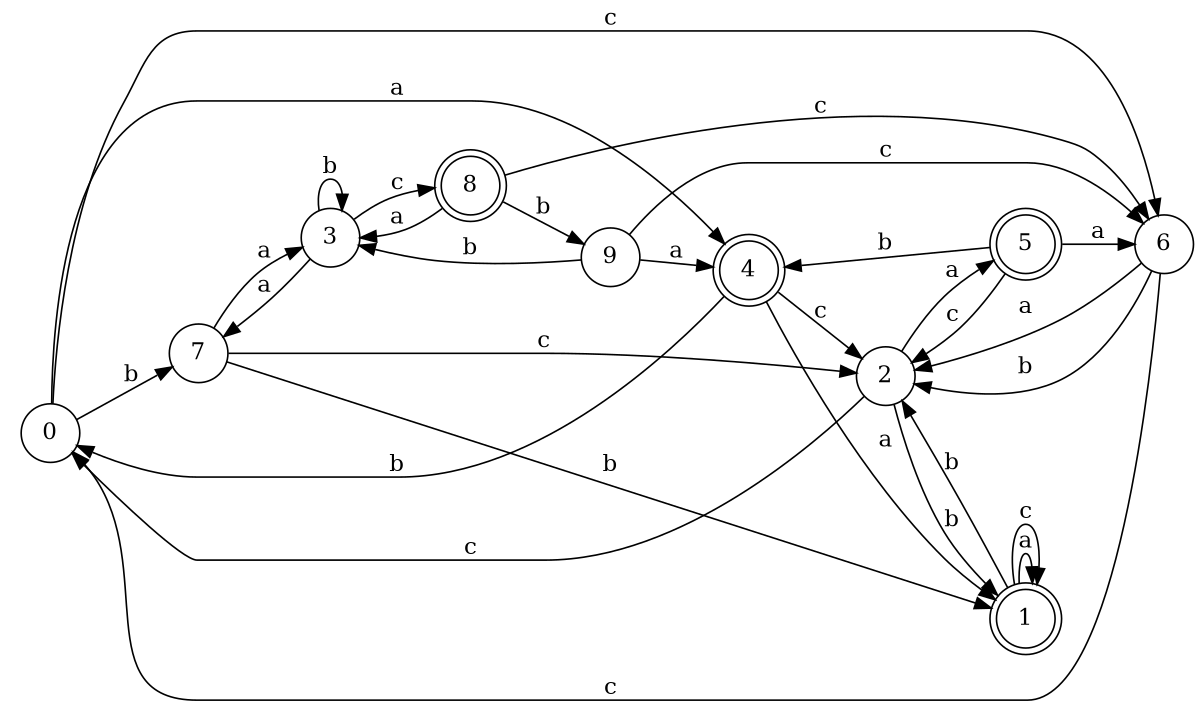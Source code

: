 digraph n8_7 {
__start0 [label="" shape="none"];

rankdir=LR;
size="8,5";

s0 [style="filled", color="black", fillcolor="white" shape="circle", label="0"];
s1 [style="rounded,filled", color="black", fillcolor="white" shape="doublecircle", label="1"];
s2 [style="filled", color="black", fillcolor="white" shape="circle", label="2"];
s3 [style="filled", color="black", fillcolor="white" shape="circle", label="3"];
s4 [style="rounded,filled", color="black", fillcolor="white" shape="doublecircle", label="4"];
s5 [style="rounded,filled", color="black", fillcolor="white" shape="doublecircle", label="5"];
s6 [style="filled", color="black", fillcolor="white" shape="circle", label="6"];
s7 [style="filled", color="black", fillcolor="white" shape="circle", label="7"];
s8 [style="rounded,filled", color="black", fillcolor="white" shape="doublecircle", label="8"];
s9 [style="filled", color="black", fillcolor="white" shape="circle", label="9"];
s0 -> s4 [label="a"];
s0 -> s7 [label="b"];
s0 -> s6 [label="c"];
s1 -> s1 [label="a"];
s1 -> s2 [label="b"];
s1 -> s1 [label="c"];
s2 -> s5 [label="a"];
s2 -> s1 [label="b"];
s2 -> s0 [label="c"];
s3 -> s7 [label="a"];
s3 -> s3 [label="b"];
s3 -> s8 [label="c"];
s4 -> s1 [label="a"];
s4 -> s0 [label="b"];
s4 -> s2 [label="c"];
s5 -> s6 [label="a"];
s5 -> s4 [label="b"];
s5 -> s2 [label="c"];
s6 -> s2 [label="a"];
s6 -> s2 [label="b"];
s6 -> s0 [label="c"];
s7 -> s3 [label="a"];
s7 -> s1 [label="b"];
s7 -> s2 [label="c"];
s8 -> s3 [label="a"];
s8 -> s9 [label="b"];
s8 -> s6 [label="c"];
s9 -> s4 [label="a"];
s9 -> s3 [label="b"];
s9 -> s6 [label="c"];

}